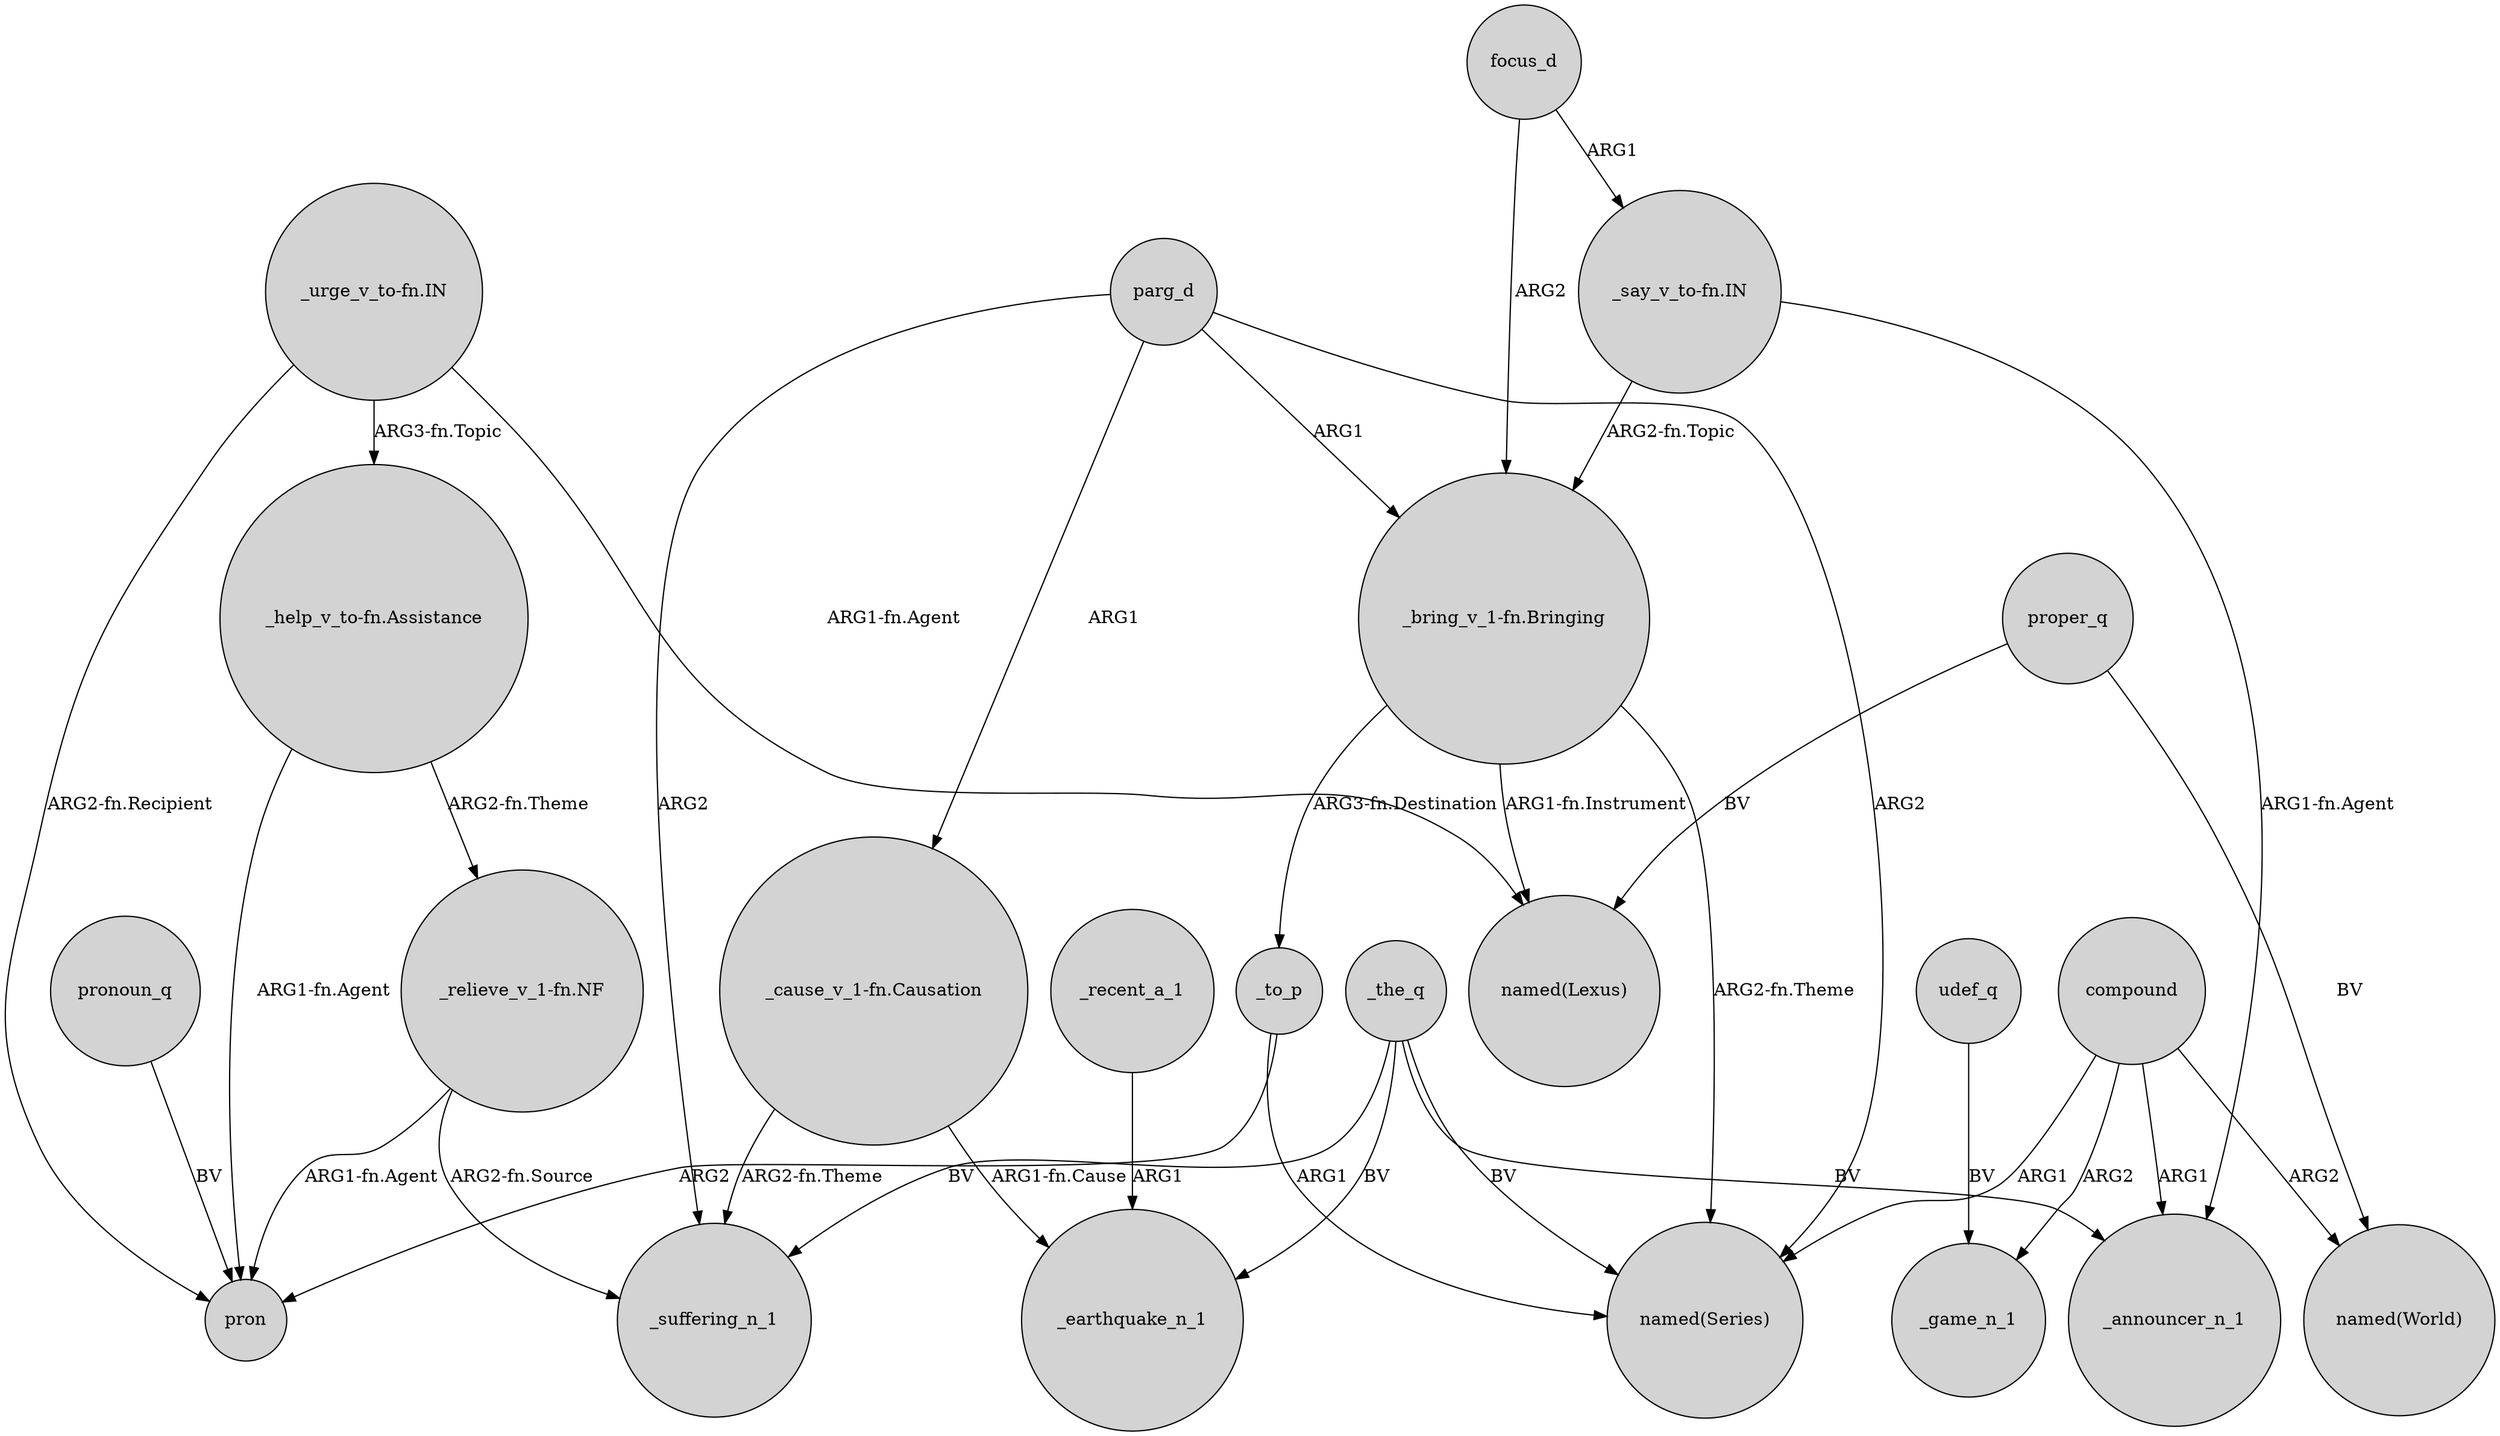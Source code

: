 digraph {
	node [shape=circle style=filled]
	"_urge_v_to-fn.IN" -> "named(Lexus)" [label="ARG1-fn.Agent"]
	"_urge_v_to-fn.IN" -> pron [label="ARG2-fn.Recipient"]
	_the_q -> _earthquake_n_1 [label=BV]
	_to_p -> "named(Series)" [label=ARG1]
	udef_q -> _game_n_1 [label=BV]
	"_help_v_to-fn.Assistance" -> "_relieve_v_1-fn.NF" [label="ARG2-fn.Theme"]
	parg_d -> _suffering_n_1 [label=ARG2]
	_the_q -> _suffering_n_1 [label=BV]
	"_help_v_to-fn.Assistance" -> pron [label="ARG1-fn.Agent"]
	_recent_a_1 -> _earthquake_n_1 [label=ARG1]
	_the_q -> "named(Series)" [label=BV]
	"_bring_v_1-fn.Bringing" -> "named(Series)" [label="ARG2-fn.Theme"]
	compound -> "named(Series)" [label=ARG1]
	parg_d -> "named(Series)" [label=ARG2]
	"_bring_v_1-fn.Bringing" -> _to_p [label="ARG3-fn.Destination"]
	"_urge_v_to-fn.IN" -> "_help_v_to-fn.Assistance" [label="ARG3-fn.Topic"]
	compound -> _announcer_n_1 [label=ARG1]
	proper_q -> "named(Lexus)" [label=BV]
	"_cause_v_1-fn.Causation" -> _suffering_n_1 [label="ARG2-fn.Theme"]
	"_say_v_to-fn.IN" -> "_bring_v_1-fn.Bringing" [label="ARG2-fn.Topic"]
	"_cause_v_1-fn.Causation" -> _earthquake_n_1 [label="ARG1-fn.Cause"]
	pronoun_q -> pron [label=BV]
	parg_d -> "_bring_v_1-fn.Bringing" [label=ARG1]
	"_bring_v_1-fn.Bringing" -> "named(Lexus)" [label="ARG1-fn.Instrument"]
	"_say_v_to-fn.IN" -> _announcer_n_1 [label="ARG1-fn.Agent"]
	parg_d -> "_cause_v_1-fn.Causation" [label=ARG1]
	focus_d -> "_bring_v_1-fn.Bringing" [label=ARG2]
	compound -> "named(World)" [label=ARG2]
	proper_q -> "named(World)" [label=BV]
	_the_q -> _announcer_n_1 [label=BV]
	"_relieve_v_1-fn.NF" -> pron [label="ARG1-fn.Agent"]
	compound -> _game_n_1 [label=ARG2]
	"_relieve_v_1-fn.NF" -> _suffering_n_1 [label="ARG2-fn.Source"]
	_to_p -> pron [label=ARG2]
	focus_d -> "_say_v_to-fn.IN" [label=ARG1]
}
